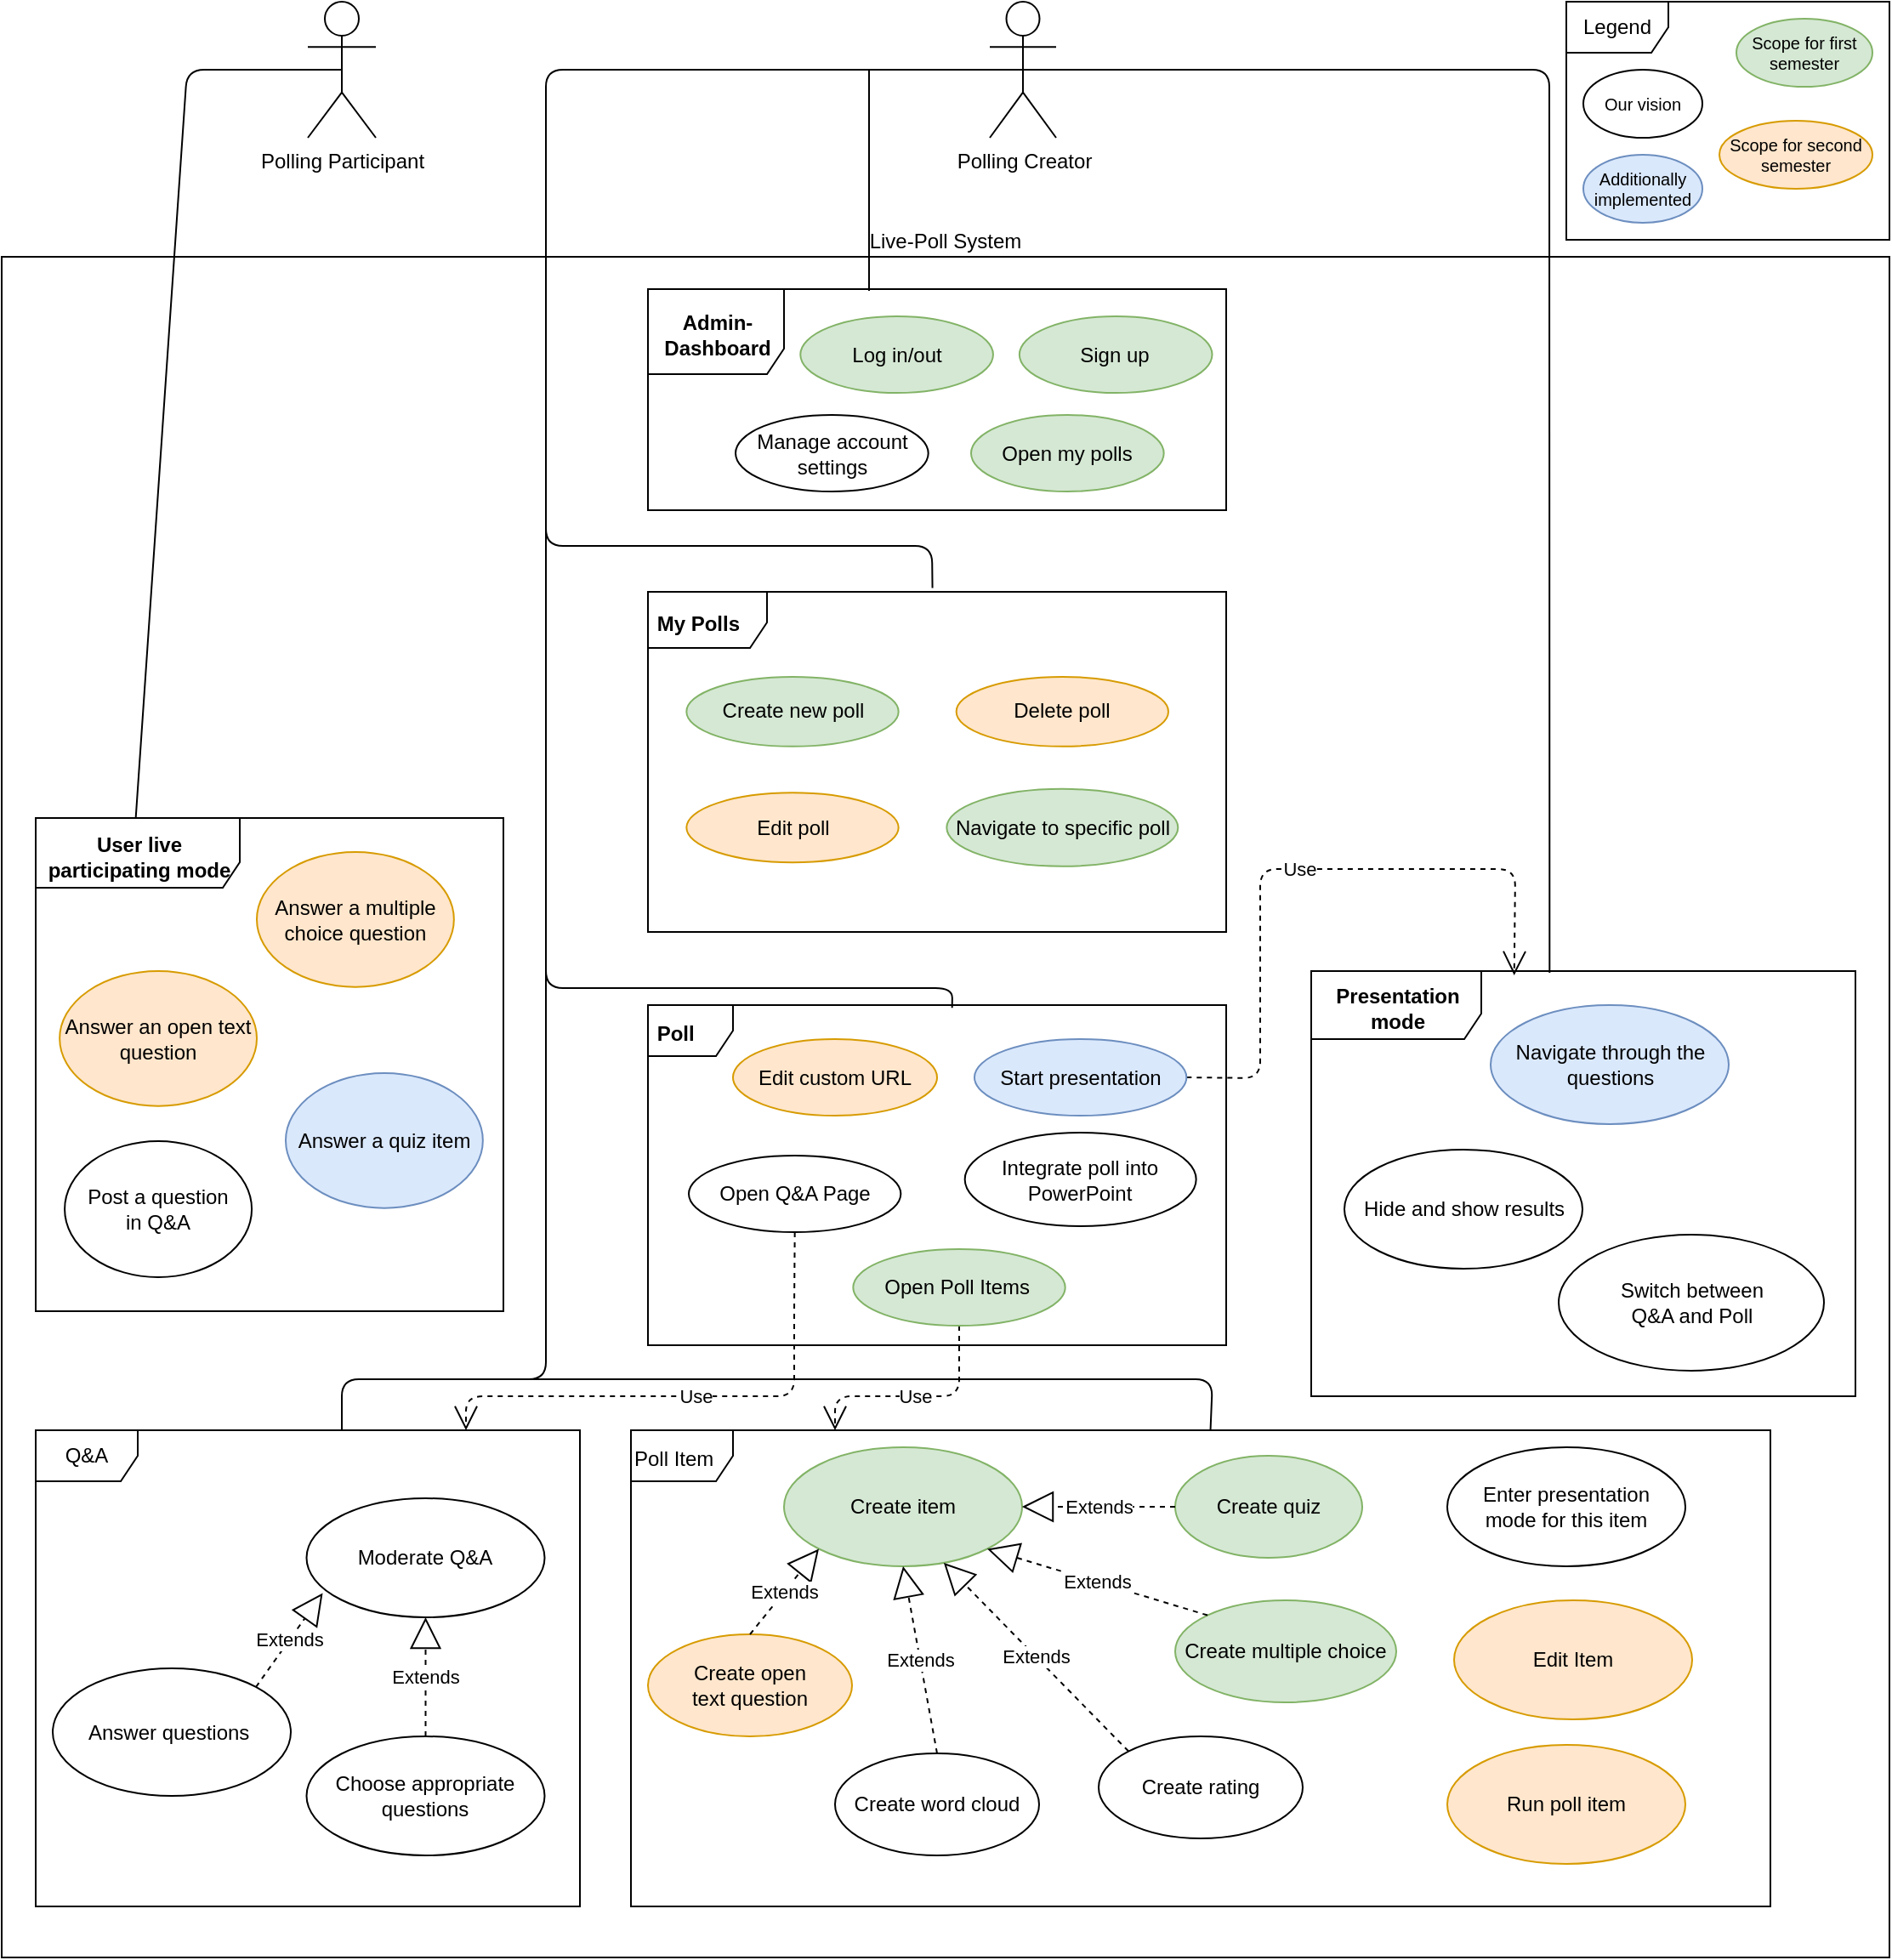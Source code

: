<mxfile version="14.5.4" type="device"><diagram id="5kyTHF-oNOKEn-0VxnRx" name="Seite-1"><mxGraphModel dx="1483" dy="783" grid="1" gridSize="10" guides="1" tooltips="1" connect="1" arrows="1" fold="1" page="1" pageScale="1" pageWidth="827" pageHeight="1169" math="0" shadow="0"><root><mxCell id="0"/><mxCell id="1" parent="0"/><mxCell id="Qykljc9OEoY9RjbD-kcw-1" value="Live-Poll System" style="rounded=0;whiteSpace=wrap;html=1;labelPosition=center;verticalLabelPosition=top;align=center;verticalAlign=bottom;" parent="1" vertex="1"><mxGeometry x="660" y="530" width="1110" height="1000" as="geometry"/></mxCell><mxCell id="Qykljc9OEoY9RjbD-kcw-5" value="Polling Participant" style="shape=umlActor;verticalLabelPosition=bottom;verticalAlign=top;html=1;outlineConnect=0;" parent="1" vertex="1"><mxGeometry x="840" y="380" width="40" height="80" as="geometry"/></mxCell><mxCell id="Qykljc9OEoY9RjbD-kcw-6" value="Polling Creator" style="shape=umlActor;verticalLabelPosition=bottom;verticalAlign=top;html=1;outlineConnect=0;" parent="1" vertex="1"><mxGeometry x="1241" y="380" width="39" height="80" as="geometry"/></mxCell><mxCell id="EP8T4iCKuhn0fpauYuA6-37" value="&lt;p style=&quot;margin: 0px ; margin-top: 4px ; text-align: center&quot;&gt;Poll Item&lt;/p&gt;" style="shape=umlFrame;whiteSpace=wrap;html=1;fontFamily=Helvetica;fontSize=12;fontColor=#000000;align=left;strokeColor=#000000;fillColor=#ffffff;" parent="1" vertex="1"><mxGeometry x="1030" y="1220" width="670" height="280" as="geometry"/></mxCell><mxCell id="EP8T4iCKuhn0fpauYuA6-57" value="Use" style="endArrow=open;endSize=12;dashed=1;html=1;exitX=0.5;exitY=1;exitDx=0;exitDy=0;" parent="1" source="2TsL-668qkd1nwdSegl0-19" edge="1"><mxGeometry x="-0.003" width="160" relative="1" as="geometry"><mxPoint x="1133.5" y="1090" as="sourcePoint"/><mxPoint x="933" y="1220" as="targetPoint"/><Array as="points"><mxPoint x="1126" y="1150"/><mxPoint x="1126" y="1200"/><mxPoint x="933" y="1200"/></Array><mxPoint as="offset"/></mxGeometry></mxCell><mxCell id="EP8T4iCKuhn0fpauYuA6-58" value="Use" style="endArrow=open;endSize=12;dashed=1;html=1;exitX=0.5;exitY=1;exitDx=0;exitDy=0;" parent="1" source="2TsL-668qkd1nwdSegl0-20" edge="1"><mxGeometry width="160" relative="1" as="geometry"><mxPoint x="1190" y="1160" as="sourcePoint"/><mxPoint x="1150" y="1220" as="targetPoint"/><Array as="points"><mxPoint x="1223" y="1200"/><mxPoint x="1150" y="1200"/></Array></mxGeometry></mxCell><mxCell id="EP8T4iCKuhn0fpauYuA6-94" value="" style="group" parent="1" vertex="1" connectable="0"><mxGeometry x="1030" y="500" width="300" height="160" as="geometry"/></mxCell><mxCell id="EP8T4iCKuhn0fpauYuA6-97" style="edgeStyle=none;rounded=0;orthogonalLoop=1;jettySize=auto;html=1;exitX=0.5;exitY=1;exitDx=0;exitDy=0;" parent="1" edge="1"><mxGeometry x="1030" y="510" as="geometry"><mxPoint x="1166.785" y="585" as="sourcePoint"/><mxPoint x="1166.785" y="585" as="targetPoint"/></mxGeometry></mxCell><mxCell id="2TsL-668qkd1nwdSegl0-15" value="" style="group;" parent="1" vertex="1" connectable="0"><mxGeometry x="1040" y="727" width="340" height="200" as="geometry"/></mxCell><mxCell id="EP8T4iCKuhn0fpauYuA6-18" value="&lt;p style=&quot;margin: 0px ; margin-top: 4px ; text-align: center&quot;&gt;&lt;b&gt;&amp;nbsp;My Polls&lt;/b&gt;&lt;/p&gt;" style="shape=umlFrame;whiteSpace=wrap;html=1;fontFamily=Helvetica;fontSize=12;fontColor=#000000;align=left;strokeColor=#000000;fillColor=#ffffff;width=70;height=33;" parent="2TsL-668qkd1nwdSegl0-15" vertex="1"><mxGeometry width="340" height="200" as="geometry"/></mxCell><mxCell id="2TsL-668qkd1nwdSegl0-11" value="Create new poll" style="ellipse;whiteSpace=wrap;html=1;fillColor=#d5e8d4;strokeColor=#82b366;" parent="2TsL-668qkd1nwdSegl0-15" vertex="1"><mxGeometry x="22.667" y="50" width="124.667" height="40.909" as="geometry"/></mxCell><mxCell id="2TsL-668qkd1nwdSegl0-12" value="Delete poll" style="ellipse;whiteSpace=wrap;html=1;fillColor=#ffe6cc;strokeColor=#d79b00;" parent="2TsL-668qkd1nwdSegl0-15" vertex="1"><mxGeometry x="181.333" y="50" width="124.667" height="40.909" as="geometry"/></mxCell><mxCell id="2TsL-668qkd1nwdSegl0-13" value="Edit poll" style="ellipse;whiteSpace=wrap;html=1;fillColor=#ffe6cc;strokeColor=#d79b00;" parent="2TsL-668qkd1nwdSegl0-15" vertex="1"><mxGeometry x="22.667" y="118.182" width="124.667" height="40.909" as="geometry"/></mxCell><mxCell id="2TsL-668qkd1nwdSegl0-14" value="Navigate to specific poll" style="ellipse;whiteSpace=wrap;html=1;fillColor=#d5e8d4;strokeColor=#82b366;" parent="2TsL-668qkd1nwdSegl0-15" vertex="1"><mxGeometry x="175.667" y="115.909" width="136" height="45.455" as="geometry"/></mxCell><mxCell id="2TsL-668qkd1nwdSegl0-18" value="" style="group" parent="1" vertex="1" connectable="0"><mxGeometry x="1040" y="549" width="340" height="130" as="geometry"/></mxCell><mxCell id="EP8T4iCKuhn0fpauYuA6-14" value="&lt;p style=&quot;margin: 0px ; margin-top: 4px ; text-align: center&quot;&gt;&lt;b&gt;Admin-Dashboard&lt;/b&gt;&lt;/p&gt;" style="shape=umlFrame;whiteSpace=wrap;html=1;fontFamily=Helvetica;fontSize=12;fontColor=#000000;align=left;strokeColor=#000000;fillColor=#ffffff;width=80;height=50;" parent="2TsL-668qkd1nwdSegl0-18" vertex="1"><mxGeometry width="340" height="130" as="geometry"/></mxCell><mxCell id="2TsL-668qkd1nwdSegl0-1" value="Log in/out" style="ellipse;whiteSpace=wrap;html=1;fillColor=#d5e8d4;strokeColor=#82b366;" parent="2TsL-668qkd1nwdSegl0-18" vertex="1"><mxGeometry x="89.636" y="16" width="113.333" height="45" as="geometry"/></mxCell><mxCell id="2TsL-668qkd1nwdSegl0-2" value="Sign up" style="ellipse;whiteSpace=wrap;html=1;fillColor=#d5e8d4;strokeColor=#82b366;" parent="2TsL-668qkd1nwdSegl0-18" vertex="1"><mxGeometry x="218.424" y="16" width="113.333" height="45" as="geometry"/></mxCell><mxCell id="2TsL-668qkd1nwdSegl0-3" value="Manage account settings" style="ellipse;whiteSpace=wrap;html=1;" parent="2TsL-668qkd1nwdSegl0-18" vertex="1"><mxGeometry x="51.515" y="74" width="113.333" height="45" as="geometry"/></mxCell><mxCell id="2TsL-668qkd1nwdSegl0-4" value="Open my polls" style="ellipse;whiteSpace=wrap;html=1;fillColor=#d5e8d4;strokeColor=#82b366;" parent="2TsL-668qkd1nwdSegl0-18" vertex="1"><mxGeometry x="189.999" y="74" width="113.333" height="45" as="geometry"/></mxCell><mxCell id="2TsL-668qkd1nwdSegl0-25" value="" style="group" parent="1" vertex="1" connectable="0"><mxGeometry x="680" y="860" width="275" height="290" as="geometry"/></mxCell><mxCell id="EP8T4iCKuhn0fpauYuA6-81" value="&lt;p style=&quot;margin: 0px ; margin-top: 4px ; text-align: center&quot;&gt;&lt;b&gt;User live participating mode&lt;/b&gt;&lt;/p&gt;" style="shape=umlFrame;whiteSpace=wrap;html=1;fontFamily=Helvetica;fontSize=12;fontColor=#000000;align=left;strokeColor=#000000;fillColor=#ffffff;width=120;height=41;" parent="2TsL-668qkd1nwdSegl0-25" vertex="1"><mxGeometry width="275" height="290" as="geometry"/></mxCell><mxCell id="2TsL-668qkd1nwdSegl0-23" value="Answer an open text question" style="ellipse;whiteSpace=wrap;html=1;fillColor=#ffe6cc;strokeColor=#d79b00;" parent="2TsL-668qkd1nwdSegl0-25" vertex="1"><mxGeometry x="14.08" y="90" width="115.92" height="79.32" as="geometry"/></mxCell><mxCell id="2TsL-668qkd1nwdSegl0-24" value="Post a question&lt;br&gt;in Q&amp;amp;A" style="ellipse;whiteSpace=wrap;html=1;" parent="2TsL-668qkd1nwdSegl0-25" vertex="1"><mxGeometry x="17.04" y="190" width="110" height="80" as="geometry"/></mxCell><mxCell id="0FyQWpjQdeCdGZLuJNWp-2" value="Answer a quiz item" style="ellipse;whiteSpace=wrap;html=1;fillColor=#dae8fc;strokeColor=#6c8ebf;" parent="2TsL-668qkd1nwdSegl0-25" vertex="1"><mxGeometry x="147" y="150" width="115.92" height="79.32" as="geometry"/></mxCell><mxCell id="0FyQWpjQdeCdGZLuJNWp-1" value="Answer a multiple choice question" style="ellipse;whiteSpace=wrap;html=1;fillColor=#ffe6cc;strokeColor=#d79b00;" parent="2TsL-668qkd1nwdSegl0-25" vertex="1"><mxGeometry x="130" y="20" width="115.92" height="79.32" as="geometry"/></mxCell><mxCell id="2TsL-668qkd1nwdSegl0-39" value="Create item" style="ellipse;whiteSpace=wrap;html=1;fillColor=#d5e8d4;strokeColor=#82b366;" parent="1" vertex="1"><mxGeometry x="1120" y="1230" width="140" height="70" as="geometry"/></mxCell><mxCell id="2TsL-668qkd1nwdSegl0-40" value="Edit Item" style="ellipse;whiteSpace=wrap;html=1;fillColor=#ffe6cc;strokeColor=#d79b00;" parent="1" vertex="1"><mxGeometry x="1514" y="1320" width="140" height="70" as="geometry"/></mxCell><mxCell id="2TsL-668qkd1nwdSegl0-41" value="Create multiple choice" style="ellipse;whiteSpace=wrap;html=1;fillColor=#d5e8d4;strokeColor=#82b366;" parent="1" vertex="1"><mxGeometry x="1350" y="1320" width="130" height="60" as="geometry"/></mxCell><mxCell id="2TsL-668qkd1nwdSegl0-42" value="Extends" style="endArrow=block;endSize=16;endFill=0;html=1;exitX=0;exitY=0;exitDx=0;exitDy=0;entryX=1;entryY=1;entryDx=0;entryDy=0;dashed=1;" parent="1" source="2TsL-668qkd1nwdSegl0-41" target="2TsL-668qkd1nwdSegl0-39" edge="1"><mxGeometry width="160" relative="1" as="geometry"><mxPoint x="1170" y="1400" as="sourcePoint"/><mxPoint x="1330" y="1400" as="targetPoint"/></mxGeometry></mxCell><mxCell id="2TsL-668qkd1nwdSegl0-43" value="Enter presentation&lt;br&gt;mode for this item" style="ellipse;whiteSpace=wrap;html=1;" parent="1" vertex="1"><mxGeometry x="1510" y="1230" width="140" height="70" as="geometry"/></mxCell><mxCell id="2TsL-668qkd1nwdSegl0-51" value="Use" style="endArrow=open;endSize=12;dashed=1;html=1;entryX=0.373;entryY=0.01;entryDx=0;entryDy=0;entryPerimeter=0;exitX=1;exitY=0.5;exitDx=0;exitDy=0;" parent="1" source="2TsL-668qkd1nwdSegl0-21" target="EP8T4iCKuhn0fpauYuA6-60" edge="1"><mxGeometry width="160" relative="1" as="geometry"><mxPoint x="1280" y="930" as="sourcePoint"/><mxPoint x="1440" y="930" as="targetPoint"/><Array as="points"><mxPoint x="1400" y="1013"/><mxPoint x="1400" y="890"/><mxPoint x="1550" y="890"/></Array></mxGeometry></mxCell><mxCell id="2TsL-668qkd1nwdSegl0-52" value="" style="group" parent="1" vertex="1" connectable="0"><mxGeometry x="1040" y="980" width="340" height="200" as="geometry"/></mxCell><mxCell id="EP8T4iCKuhn0fpauYuA6-26" value="&lt;p style=&quot;margin: 0px ; margin-top: 4px ; text-align: center&quot;&gt;&lt;b&gt;&amp;nbsp;Poll&lt;/b&gt;&lt;/p&gt;" style="shape=umlFrame;whiteSpace=wrap;html=1;fontFamily=Helvetica;fontSize=12;fontColor=#000000;align=left;strokeColor=#000000;fillColor=#ffffff;width=50;height=30;" parent="2TsL-668qkd1nwdSegl0-52" vertex="1"><mxGeometry y="-10" width="340" height="200" as="geometry"/></mxCell><mxCell id="2TsL-668qkd1nwdSegl0-19" value="Open Q&amp;amp;A Page" style="ellipse;whiteSpace=wrap;html=1;" parent="2TsL-668qkd1nwdSegl0-52" vertex="1"><mxGeometry x="24" y="78.5" width="124.667" height="45" as="geometry"/></mxCell><mxCell id="2TsL-668qkd1nwdSegl0-20" value="Open Poll Items&amp;nbsp;" style="ellipse;whiteSpace=wrap;html=1;fillColor=#d5e8d4;strokeColor=#82b366;" parent="2TsL-668qkd1nwdSegl0-52" vertex="1"><mxGeometry x="120.67" y="133.5" width="124.667" height="45" as="geometry"/></mxCell><mxCell id="2TsL-668qkd1nwdSegl0-21" value="Start presentation" style="ellipse;whiteSpace=wrap;html=1;fillColor=#dae8fc;strokeColor=#6c8ebf;" parent="2TsL-668qkd1nwdSegl0-52" vertex="1"><mxGeometry x="191.997" y="10" width="124.667" height="45" as="geometry"/></mxCell><mxCell id="2TsL-668qkd1nwdSegl0-22" value="Integrate poll into PowerPoint" style="ellipse;whiteSpace=wrap;html=1;" parent="2TsL-668qkd1nwdSegl0-52" vertex="1"><mxGeometry x="186.333" y="65" width="136" height="55" as="geometry"/></mxCell><mxCell id="WZJsG4WIftuX1epk-Fg7-2" value="Edit custom URL" style="ellipse;whiteSpace=wrap;html=1;fillColor=#ffe6cc;strokeColor=#d79b00;" parent="2TsL-668qkd1nwdSegl0-52" vertex="1"><mxGeometry x="50" y="10" width="120" height="45" as="geometry"/></mxCell><mxCell id="2TsL-668qkd1nwdSegl0-53" value="" style="group" parent="1" vertex="1" connectable="0"><mxGeometry x="680" y="1220" width="320" height="280" as="geometry"/></mxCell><mxCell id="EP8T4iCKuhn0fpauYuA6-45" value="Q&amp;amp;A" style="shape=umlFrame;whiteSpace=wrap;html=1;" parent="2TsL-668qkd1nwdSegl0-53" vertex="1"><mxGeometry width="320" height="280" as="geometry"/></mxCell><mxCell id="2TsL-668qkd1nwdSegl0-27" value="Choose appropriate questions" style="ellipse;whiteSpace=wrap;html=1;" parent="2TsL-668qkd1nwdSegl0-53" vertex="1"><mxGeometry x="159.25" y="180" width="140" height="70" as="geometry"/></mxCell><mxCell id="2TsL-668qkd1nwdSegl0-28" value="Moderate Q&amp;amp;A" style="ellipse;whiteSpace=wrap;html=1;" parent="2TsL-668qkd1nwdSegl0-53" vertex="1"><mxGeometry x="159.25" y="40" width="140" height="70" as="geometry"/></mxCell><mxCell id="2TsL-668qkd1nwdSegl0-47" value="Answer questions&amp;nbsp;" style="ellipse;whiteSpace=wrap;html=1;direction=south;" parent="2TsL-668qkd1nwdSegl0-53" vertex="1"><mxGeometry x="10" y="140" width="140" height="75" as="geometry"/></mxCell><mxCell id="2TsL-668qkd1nwdSegl0-31" value="Extends" style="endArrow=block;endSize=16;endFill=0;html=1;entryX=0.5;entryY=1;entryDx=0;entryDy=0;exitX=0.5;exitY=0;exitDx=0;exitDy=0;dashed=1;" parent="2TsL-668qkd1nwdSegl0-53" source="2TsL-668qkd1nwdSegl0-27" target="2TsL-668qkd1nwdSegl0-28" edge="1"><mxGeometry width="160" relative="1" as="geometry"><mxPoint x="1240" y="1400" as="sourcePoint"/><mxPoint x="1400" y="1400" as="targetPoint"/></mxGeometry></mxCell><mxCell id="2TsL-668qkd1nwdSegl0-48" value="Extends" style="endArrow=block;endSize=16;endFill=0;html=1;exitX=0;exitY=0;exitDx=0;exitDy=0;entryX=0.068;entryY=0.797;entryDx=0;entryDy=0;entryPerimeter=0;dashed=1;" parent="2TsL-668qkd1nwdSegl0-53" source="2TsL-668qkd1nwdSegl0-47" target="2TsL-668qkd1nwdSegl0-28" edge="1"><mxGeometry width="160" relative="1" as="geometry"><mxPoint x="1170" y="1260" as="sourcePoint"/><mxPoint x="1330" y="1260" as="targetPoint"/></mxGeometry></mxCell><mxCell id="2TsL-668qkd1nwdSegl0-55" value="" style="group" parent="1" vertex="1" connectable="0"><mxGeometry x="1430" y="950" width="320" height="250" as="geometry"/></mxCell><mxCell id="EP8T4iCKuhn0fpauYuA6-60" value="&lt;p style=&quot;margin: 0px ; margin-top: 4px ; text-align: center&quot;&gt;&lt;b&gt;Presentation mode&lt;/b&gt;&lt;/p&gt;" style="shape=umlFrame;whiteSpace=wrap;html=1;fontFamily=Helvetica;fontSize=12;fontColor=#000000;align=left;strokeColor=#000000;fillColor=#ffffff;width=100;height=40;" parent="2TsL-668qkd1nwdSegl0-55" vertex="1"><mxGeometry width="320" height="250" as="geometry"/></mxCell><mxCell id="2TsL-668qkd1nwdSegl0-44" value="Switch between&lt;br&gt;Q&amp;amp;A and Poll" style="ellipse;whiteSpace=wrap;html=1;" parent="2TsL-668qkd1nwdSegl0-55" vertex="1"><mxGeometry x="145.5" y="155" width="156" height="80" as="geometry"/></mxCell><mxCell id="2TsL-668qkd1nwdSegl0-45" value="Navigate through the questions" style="ellipse;whiteSpace=wrap;html=1;fillColor=#dae8fc;strokeColor=#6c8ebf;" parent="2TsL-668qkd1nwdSegl0-55" vertex="1"><mxGeometry x="105.5" y="20" width="140" height="70" as="geometry"/></mxCell><mxCell id="2TsL-668qkd1nwdSegl0-46" value="Hide and show results" style="ellipse;whiteSpace=wrap;html=1;" parent="2TsL-668qkd1nwdSegl0-55" vertex="1"><mxGeometry x="19.5" y="105" width="140" height="70" as="geometry"/></mxCell><mxCell id="2TsL-668qkd1nwdSegl0-56" value="" style="endArrow=none;html=1;entryX=0.5;entryY=0.5;entryDx=0;entryDy=0;entryPerimeter=0;exitX=0.492;exitY=-0.011;exitDx=0;exitDy=0;exitPerimeter=0;" parent="1" source="EP8T4iCKuhn0fpauYuA6-18" target="Qykljc9OEoY9RjbD-kcw-6" edge="1"><mxGeometry width="50" height="50" relative="1" as="geometry"><mxPoint x="1370" y="700" as="sourcePoint"/><mxPoint x="1420" y="650" as="targetPoint"/><Array as="points"><mxPoint x="1207" y="700"/><mxPoint x="980" y="700"/><mxPoint x="980" y="420"/></Array></mxGeometry></mxCell><mxCell id="2TsL-668qkd1nwdSegl0-58" value="" style="endArrow=none;html=1;exitX=0.526;exitY=0.008;exitDx=0;exitDy=0;exitPerimeter=0;" parent="1" source="EP8T4iCKuhn0fpauYuA6-26" edge="1"><mxGeometry width="50" height="50" relative="1" as="geometry"><mxPoint x="1340" y="850" as="sourcePoint"/><mxPoint x="980" y="690" as="targetPoint"/><Array as="points"><mxPoint x="1219" y="960"/><mxPoint x="980" y="960"/></Array></mxGeometry></mxCell><mxCell id="2TsL-668qkd1nwdSegl0-59" value="" style="endArrow=none;html=1;exitX=0.438;exitY=0.004;exitDx=0;exitDy=0;exitPerimeter=0;entryX=0.5;entryY=0.5;entryDx=0;entryDy=0;entryPerimeter=0;" parent="1" source="EP8T4iCKuhn0fpauYuA6-60" target="Qykljc9OEoY9RjbD-kcw-6" edge="1"><mxGeometry width="50" height="50" relative="1" as="geometry"><mxPoint x="1400" y="800" as="sourcePoint"/><mxPoint x="1450" y="750" as="targetPoint"/><Array as="points"><mxPoint x="1570" y="420"/></Array></mxGeometry></mxCell><mxCell id="2TsL-668qkd1nwdSegl0-60" value="" style="endArrow=none;html=1;" parent="1" edge="1"><mxGeometry width="50" height="50" relative="1" as="geometry"><mxPoint x="1170" y="550" as="sourcePoint"/><mxPoint x="1170" y="420" as="targetPoint"/></mxGeometry></mxCell><mxCell id="2TsL-668qkd1nwdSegl0-61" value="" style="endArrow=none;html=1;" parent="1" edge="1"><mxGeometry width="50" height="50" relative="1" as="geometry"><mxPoint x="980" y="950" as="sourcePoint"/><mxPoint x="860" y="1220" as="targetPoint"/><Array as="points"><mxPoint x="980" y="1190"/><mxPoint x="860" y="1190"/></Array></mxGeometry></mxCell><mxCell id="2TsL-668qkd1nwdSegl0-62" value="" style="endArrow=none;html=1;" parent="1" target="EP8T4iCKuhn0fpauYuA6-37" edge="1"><mxGeometry width="50" height="50" relative="1" as="geometry"><mxPoint x="970" y="1190" as="sourcePoint"/><mxPoint x="1050" y="1110" as="targetPoint"/><Array as="points"><mxPoint x="1372" y="1190"/></Array></mxGeometry></mxCell><mxCell id="2TsL-668qkd1nwdSegl0-65" value="" style="endArrow=none;html=1;entryX=0.5;entryY=0.5;entryDx=0;entryDy=0;entryPerimeter=0;exitX=0.214;exitY=-0.001;exitDx=0;exitDy=0;exitPerimeter=0;" parent="1" source="EP8T4iCKuhn0fpauYuA6-81" target="Qykljc9OEoY9RjbD-kcw-5" edge="1"><mxGeometry width="50" height="50" relative="1" as="geometry"><mxPoint x="760" y="925" as="sourcePoint"/><mxPoint x="1160" y="540" as="targetPoint"/><Array as="points"><mxPoint x="769" y="420"/></Array></mxGeometry></mxCell><mxCell id="KYhhW5uAagC1NWzwmrrs-6" value="Legend" style="shape=umlFrame;whiteSpace=wrap;html=1;" parent="1" vertex="1"><mxGeometry x="1580" y="380" width="190" height="140" as="geometry"/></mxCell><mxCell id="KYhhW5uAagC1NWzwmrrs-7" value="Scope for first semester" style="ellipse;whiteSpace=wrap;html=1;fillColor=#d5e8d4;strokeColor=#82b366;fontSize=10;" parent="1" vertex="1"><mxGeometry x="1680" y="390" width="80" height="40" as="geometry"/></mxCell><mxCell id="KYhhW5uAagC1NWzwmrrs-8" value="Our vision" style="ellipse;whiteSpace=wrap;html=1;fontSize=10;" parent="1" vertex="1"><mxGeometry x="1590" y="420" width="70" height="40" as="geometry"/></mxCell><mxCell id="ORTQgGdV2pql2QQEmX__-1" value="Create open &lt;br&gt;text question" style="ellipse;whiteSpace=wrap;html=1;fillColor=#ffe6cc;strokeColor=#d79b00;" parent="1" vertex="1"><mxGeometry x="1040" y="1340" width="120" height="60" as="geometry"/></mxCell><mxCell id="ORTQgGdV2pql2QQEmX__-2" value="Create word cloud" style="ellipse;whiteSpace=wrap;html=1;" parent="1" vertex="1"><mxGeometry x="1150" y="1410" width="120" height="60" as="geometry"/></mxCell><mxCell id="ORTQgGdV2pql2QQEmX__-3" value="Create quiz" style="ellipse;whiteSpace=wrap;html=1;fillColor=#d5e8d4;strokeColor=#82b366;" parent="1" vertex="1"><mxGeometry x="1350" y="1235" width="110" height="60" as="geometry"/></mxCell><mxCell id="ORTQgGdV2pql2QQEmX__-4" value="Create rating" style="ellipse;whiteSpace=wrap;html=1;" parent="1" vertex="1"><mxGeometry x="1305" y="1400" width="120" height="60" as="geometry"/></mxCell><mxCell id="ORTQgGdV2pql2QQEmX__-5" value="Extends" style="endArrow=block;endSize=16;endFill=0;html=1;exitX=0.5;exitY=0;exitDx=0;exitDy=0;entryX=0;entryY=1;entryDx=0;entryDy=0;dashed=1;" parent="1" source="ORTQgGdV2pql2QQEmX__-1" target="2TsL-668qkd1nwdSegl0-39" edge="1"><mxGeometry width="160" relative="1" as="geometry"><mxPoint x="1320" y="1370" as="sourcePoint"/><mxPoint x="1150" y="1340" as="targetPoint"/></mxGeometry></mxCell><mxCell id="ORTQgGdV2pql2QQEmX__-6" value="Extends" style="endArrow=block;endSize=16;endFill=0;html=1;exitX=0;exitY=0.5;exitDx=0;exitDy=0;entryX=1;entryY=0.5;entryDx=0;entryDy=0;dashed=1;" parent="1" source="ORTQgGdV2pql2QQEmX__-3" target="2TsL-668qkd1nwdSegl0-39" edge="1"><mxGeometry width="160" relative="1" as="geometry"><mxPoint x="1320" y="1370" as="sourcePoint"/><mxPoint x="1220" y="1320" as="targetPoint"/></mxGeometry></mxCell><mxCell id="ORTQgGdV2pql2QQEmX__-7" value="Extends" style="endArrow=block;endSize=16;endFill=0;html=1;exitX=0.5;exitY=0;exitDx=0;exitDy=0;dashed=1;entryX=0.5;entryY=1;entryDx=0;entryDy=0;" parent="1" source="ORTQgGdV2pql2QQEmX__-2" target="2TsL-668qkd1nwdSegl0-39" edge="1"><mxGeometry width="160" relative="1" as="geometry"><mxPoint x="1330" y="1380" as="sourcePoint"/><mxPoint x="1190" y="1310" as="targetPoint"/></mxGeometry></mxCell><mxCell id="ORTQgGdV2pql2QQEmX__-8" value="Extends" style="endArrow=block;endSize=16;endFill=0;html=1;exitX=0;exitY=0;exitDx=0;exitDy=0;entryX=0.671;entryY=0.971;entryDx=0;entryDy=0;dashed=1;entryPerimeter=0;" parent="1" source="ORTQgGdV2pql2QQEmX__-4" target="2TsL-668qkd1nwdSegl0-39" edge="1"><mxGeometry width="160" relative="1" as="geometry"><mxPoint x="1340" y="1390" as="sourcePoint"/><mxPoint x="1240" y="1340" as="targetPoint"/></mxGeometry></mxCell><mxCell id="WZJsG4WIftuX1epk-Fg7-1" value="Run poll item" style="ellipse;whiteSpace=wrap;html=1;fillColor=#ffe6cc;strokeColor=#d79b00;" parent="1" vertex="1"><mxGeometry x="1510" y="1405" width="140" height="70" as="geometry"/></mxCell><mxCell id="WZJsG4WIftuX1epk-Fg7-3" value="Scope for second semester" style="ellipse;whiteSpace=wrap;html=1;fillColor=#ffe6cc;strokeColor=#d79b00;fontSize=10;" parent="1" vertex="1"><mxGeometry x="1670" y="450" width="90" height="40" as="geometry"/></mxCell><mxCell id="NmFUqQ5DQRc7fimi3EPI-1" value="Additionally implemented" style="ellipse;whiteSpace=wrap;html=1;fontSize=10;fillColor=#dae8fc;strokeColor=#6c8ebf;" vertex="1" parent="1"><mxGeometry x="1590" y="470" width="70" height="40" as="geometry"/></mxCell></root></mxGraphModel></diagram></mxfile>